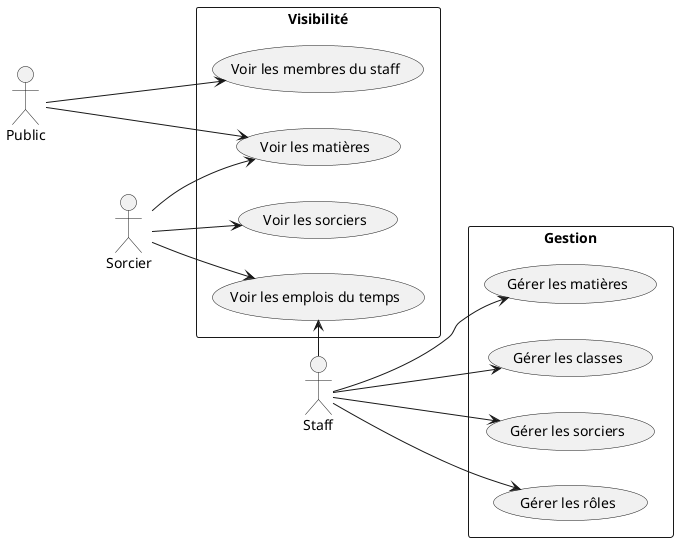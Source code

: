 @startuml usecases
left to right direction

actor "Public"
actor "Sorcier"
actor "Staff"

rectangle "Visibilité" {
  usecase "Voir les emplois du temps" as uc1
  usecase "Voir les sorciers" as uc2
  usecase "Voir les matières" as uc3
  usecase "Voir les membres du staff" as uc4
}

rectangle "Gestion" {
  "Staff" --> (Gérer les matières)
  "Staff" --> (Gérer les classes)
  "Staff" --> (Gérer les sorciers)
  "Staff" --> (Gérer les rôles)
}

"Staff" -> (uc1)

"Sorcier" --> (uc1)
"Sorcier" --> (uc2)
"Sorcier" --> (uc3)

"Public" ---> (uc4)
"Public" ---> (uc3)

@enduml